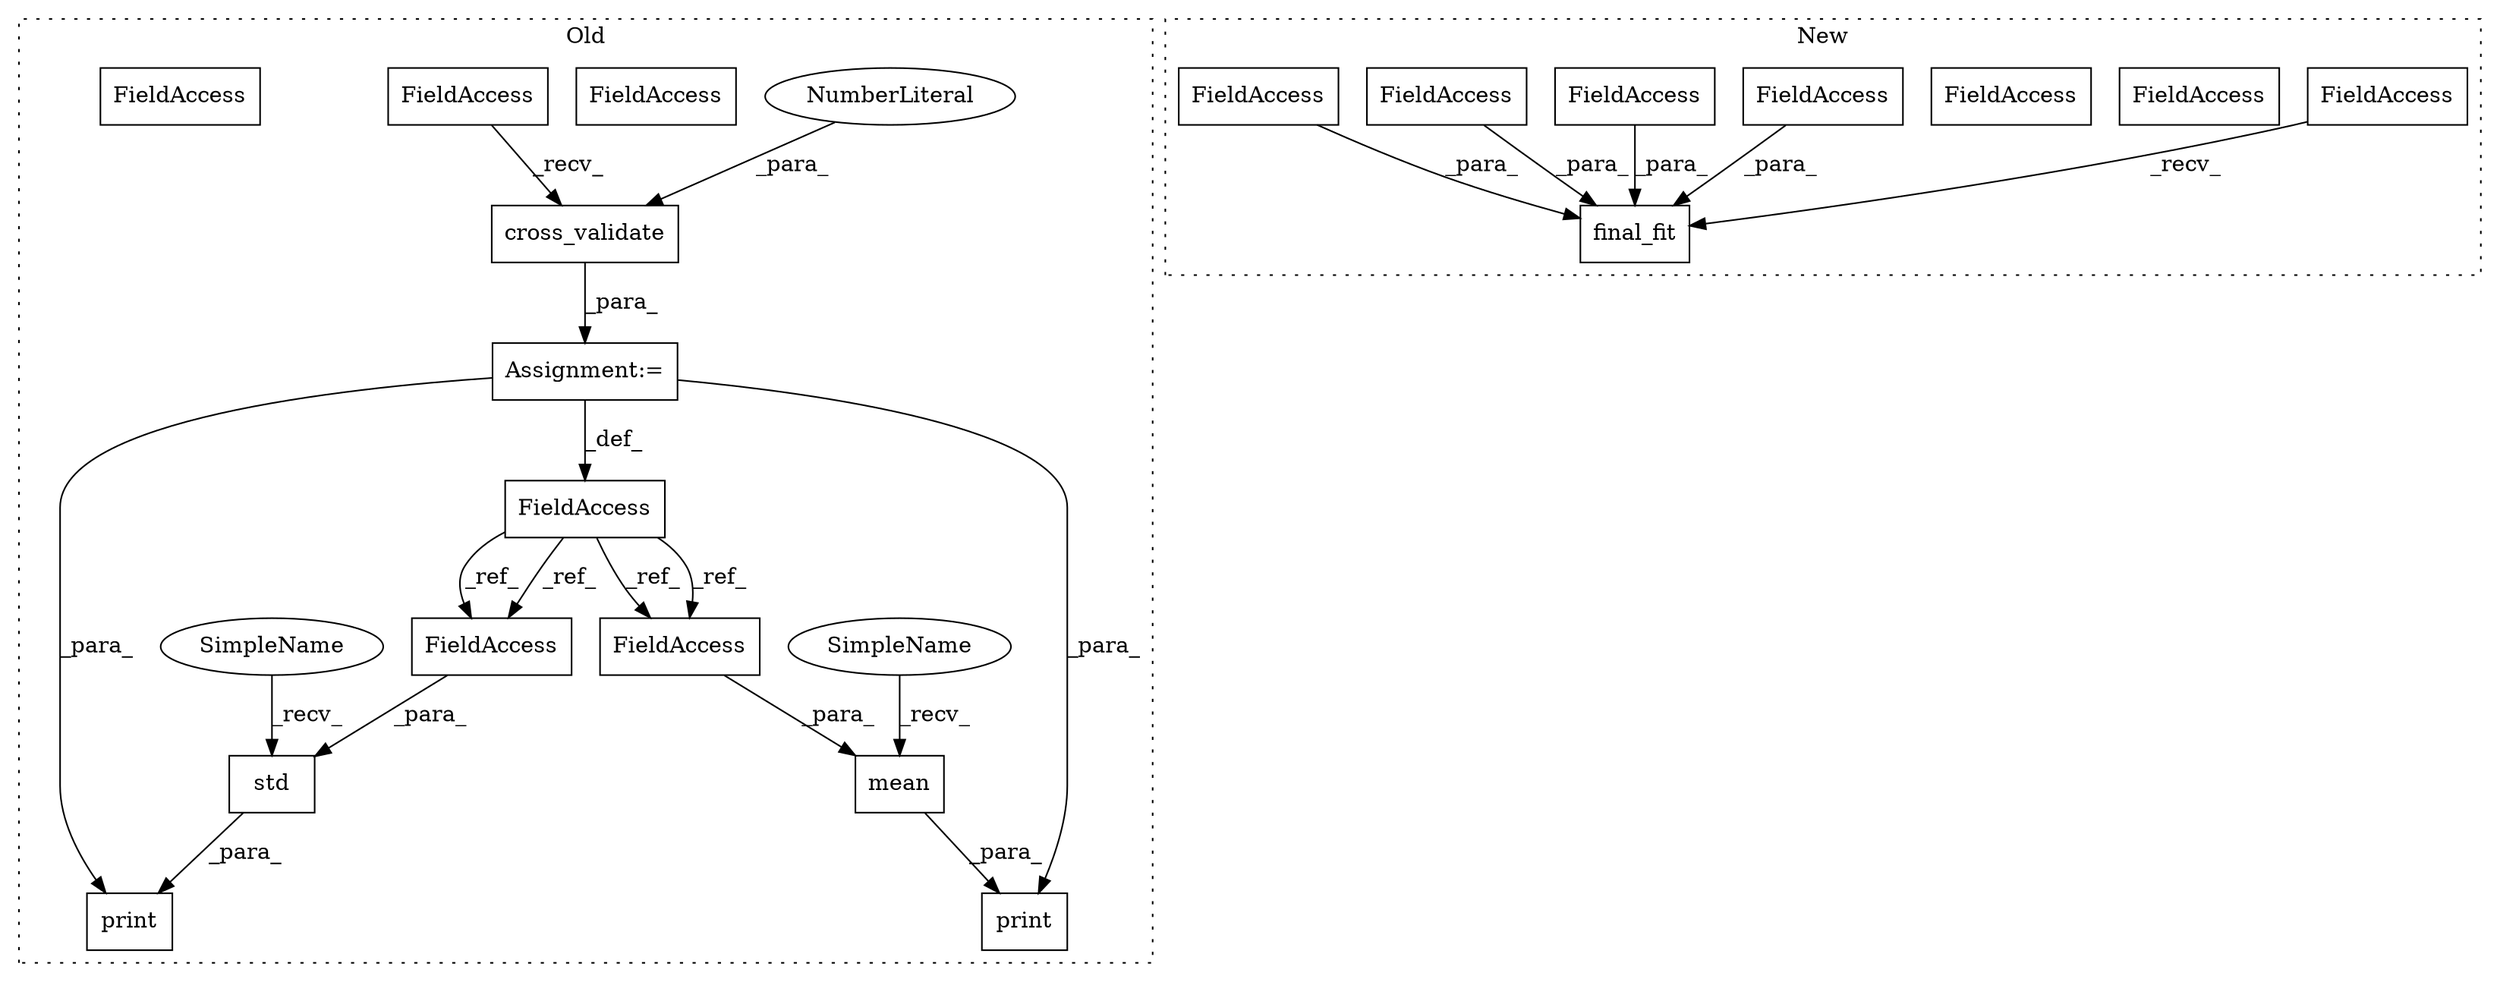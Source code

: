 digraph G {
subgraph cluster0 {
1 [label="cross_validate" a="32" s="1269,1290" l="15,1" shape="box"];
3 [label="NumberLiteral" a="34" s="1288" l="2" shape="ellipse"];
4 [label="std" a="32" s="1365,1375" l="4,1" shape="box"];
5 [label="mean" a="32" s="1332,1343" l="5,1" shape="box"];
6 [label="print" a="32" s="1353,1376" l="6,1" shape="box"];
8 [label="FieldAccess" a="22" s="1369" l="6" shape="box"];
9 [label="print" a="32" s="1320,1344" l="6,1" shape="box"];
10 [label="FieldAccess" a="22" s="1265" l="3" shape="box"];
15 [label="FieldAccess" a="22" s="1337" l="6" shape="box"];
16 [label="FieldAccess" a="22" s="1258" l="6" shape="box"];
17 [label="Assignment:=" a="7" s="1264" l="1" shape="box"];
20 [label="SimpleName" a="42" s="1326" l="5" shape="ellipse"];
21 [label="SimpleName" a="42" s="1359" l="5" shape="ellipse"];
22 [label="FieldAccess" a="22" s="1337" l="6" shape="box"];
23 [label="FieldAccess" a="22" s="1369" l="6" shape="box"];
label = "Old";
style="dotted";
}
subgraph cluster1 {
2 [label="final_fit" a="32" s="1209,1248" l="10,1" shape="box"];
7 [label="FieldAccess" a="22" s="1205" l="3" shape="box"];
11 [label="FieldAccess" a="22" s="1235" l="6" shape="box"];
12 [label="FieldAccess" a="22" s="1219" l="7" shape="box"];
13 [label="FieldAccess" a="22" s="1242" l="6" shape="box"];
14 [label="FieldAccess" a="22" s="1227" l="7" shape="box"];
18 [label="FieldAccess" a="22" s="1219" l="7" shape="box"];
19 [label="FieldAccess" a="22" s="1235" l="6" shape="box"];
label = "New";
style="dotted";
}
1 -> 17 [label="_para_"];
3 -> 1 [label="_para_"];
4 -> 6 [label="_para_"];
5 -> 9 [label="_para_"];
7 -> 2 [label="_recv_"];
10 -> 1 [label="_recv_"];
13 -> 2 [label="_para_"];
14 -> 2 [label="_para_"];
16 -> 23 [label="_ref_"];
16 -> 22 [label="_ref_"];
16 -> 22 [label="_ref_"];
16 -> 23 [label="_ref_"];
17 -> 6 [label="_para_"];
17 -> 16 [label="_def_"];
17 -> 9 [label="_para_"];
18 -> 2 [label="_para_"];
19 -> 2 [label="_para_"];
20 -> 5 [label="_recv_"];
21 -> 4 [label="_recv_"];
22 -> 5 [label="_para_"];
23 -> 4 [label="_para_"];
}